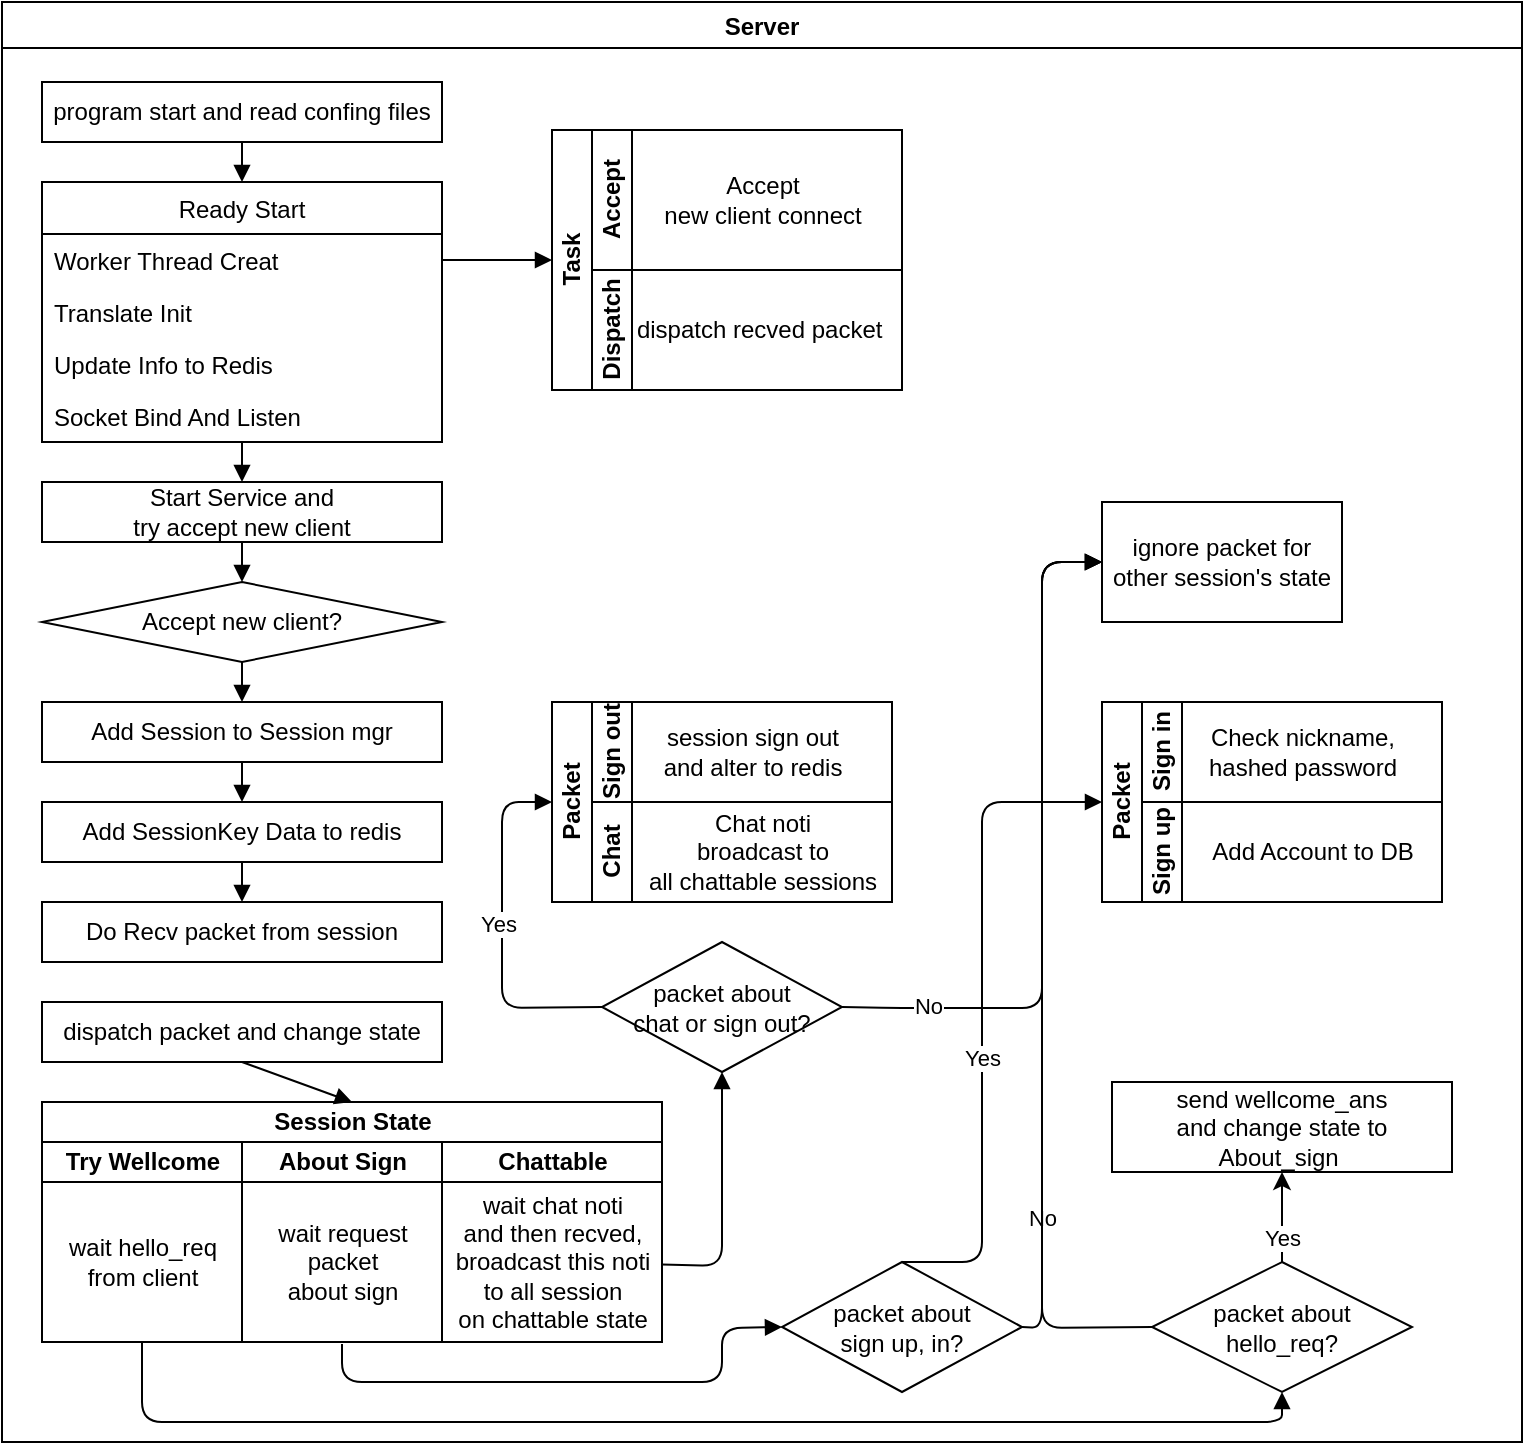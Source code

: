 <mxfile version="14.6.0" type="device"><diagram id="3Poo7cvYuUoZHeYYj45G" name="Page-1"><mxGraphModel dx="1422" dy="705" grid="1" gridSize="10" guides="1" tooltips="1" connect="1" arrows="1" fold="1" page="1" pageScale="1" pageWidth="827" pageHeight="1169" math="0" shadow="0"><root><mxCell id="0"/><mxCell id="1" parent="0"/><mxCell id="juYqiCuoIYiBrrBvZhZB-9" value="Server" style="swimlane;" vertex="1" parent="1"><mxGeometry x="40" y="10" width="760" height="720" as="geometry"/></mxCell><mxCell id="juYqiCuoIYiBrrBvZhZB-10" value="program start and read confing files" style="rounded=0;whiteSpace=wrap;html=1;" vertex="1" parent="juYqiCuoIYiBrrBvZhZB-9"><mxGeometry x="20" y="40" width="200" height="30" as="geometry"/></mxCell><mxCell id="juYqiCuoIYiBrrBvZhZB-12" value="Ready Start" style="swimlane;fontStyle=0;childLayout=stackLayout;horizontal=1;startSize=26;fillColor=none;horizontalStack=0;resizeParent=1;resizeParentMax=0;resizeLast=0;collapsible=1;marginBottom=0;" vertex="1" parent="juYqiCuoIYiBrrBvZhZB-9"><mxGeometry x="20" y="90" width="200" height="130" as="geometry"/></mxCell><mxCell id="juYqiCuoIYiBrrBvZhZB-13" value="Worker Thread Creat" style="text;strokeColor=none;fillColor=none;align=left;verticalAlign=top;spacingLeft=4;spacingRight=4;overflow=hidden;rotatable=0;points=[[0,0.5],[1,0.5]];portConstraint=eastwest;" vertex="1" parent="juYqiCuoIYiBrrBvZhZB-12"><mxGeometry y="26" width="200" height="26" as="geometry"/></mxCell><mxCell id="juYqiCuoIYiBrrBvZhZB-14" value="Translate Init" style="text;strokeColor=none;fillColor=none;align=left;verticalAlign=top;spacingLeft=4;spacingRight=4;overflow=hidden;rotatable=0;points=[[0,0.5],[1,0.5]];portConstraint=eastwest;" vertex="1" parent="juYqiCuoIYiBrrBvZhZB-12"><mxGeometry y="52" width="200" height="26" as="geometry"/></mxCell><mxCell id="juYqiCuoIYiBrrBvZhZB-21" value="Update Info to Redis" style="text;strokeColor=none;fillColor=none;align=left;verticalAlign=top;spacingLeft=4;spacingRight=4;overflow=hidden;rotatable=0;points=[[0,0.5],[1,0.5]];portConstraint=eastwest;" vertex="1" parent="juYqiCuoIYiBrrBvZhZB-12"><mxGeometry y="78" width="200" height="26" as="geometry"/></mxCell><mxCell id="juYqiCuoIYiBrrBvZhZB-15" value="Socket Bind And Listen" style="text;strokeColor=none;fillColor=none;align=left;verticalAlign=top;spacingLeft=4;spacingRight=4;overflow=hidden;rotatable=0;points=[[0,0.5],[1,0.5]];portConstraint=eastwest;" vertex="1" parent="juYqiCuoIYiBrrBvZhZB-12"><mxGeometry y="104" width="200" height="26" as="geometry"/></mxCell><mxCell id="juYqiCuoIYiBrrBvZhZB-27" value="Start Service and &lt;br&gt;try accept new client" style="rounded=0;whiteSpace=wrap;html=1;" vertex="1" parent="juYqiCuoIYiBrrBvZhZB-9"><mxGeometry x="20" y="240" width="200" height="30" as="geometry"/></mxCell><mxCell id="juYqiCuoIYiBrrBvZhZB-29" value="Accept new client?" style="rhombus;whiteSpace=wrap;html=1;" vertex="1" parent="juYqiCuoIYiBrrBvZhZB-9"><mxGeometry x="20" y="290" width="200" height="40" as="geometry"/></mxCell><mxCell id="juYqiCuoIYiBrrBvZhZB-30" value="Add Session to Session mgr" style="rounded=0;whiteSpace=wrap;html=1;" vertex="1" parent="juYqiCuoIYiBrrBvZhZB-9"><mxGeometry x="20" y="350" width="200" height="30" as="geometry"/></mxCell><mxCell id="juYqiCuoIYiBrrBvZhZB-31" value="Add SessionKey Data to redis" style="rounded=0;whiteSpace=wrap;html=1;" vertex="1" parent="juYqiCuoIYiBrrBvZhZB-9"><mxGeometry x="20" y="400" width="200" height="30" as="geometry"/></mxCell><mxCell id="juYqiCuoIYiBrrBvZhZB-32" value="Do Recv packet from session" style="rounded=0;whiteSpace=wrap;html=1;" vertex="1" parent="juYqiCuoIYiBrrBvZhZB-9"><mxGeometry x="20" y="450" width="200" height="30" as="geometry"/></mxCell><mxCell id="juYqiCuoIYiBrrBvZhZB-33" value="" style="endArrow=block;endFill=1;endSize=6;html=1;exitX=0.5;exitY=1;exitDx=0;exitDy=0;entryX=0.5;entryY=0;entryDx=0;entryDy=0;" edge="1" parent="juYqiCuoIYiBrrBvZhZB-9" source="juYqiCuoIYiBrrBvZhZB-10" target="juYqiCuoIYiBrrBvZhZB-12"><mxGeometry width="100" relative="1" as="geometry"><mxPoint x="320" y="340" as="sourcePoint"/><mxPoint x="420" y="340" as="targetPoint"/></mxGeometry></mxCell><mxCell id="juYqiCuoIYiBrrBvZhZB-34" value="" style="endArrow=block;endFill=1;endSize=6;html=1;entryX=0.5;entryY=0;entryDx=0;entryDy=0;" edge="1" parent="juYqiCuoIYiBrrBvZhZB-9" target="juYqiCuoIYiBrrBvZhZB-27"><mxGeometry width="100" relative="1" as="geometry"><mxPoint x="120" y="220" as="sourcePoint"/><mxPoint x="420" y="340" as="targetPoint"/></mxGeometry></mxCell><mxCell id="juYqiCuoIYiBrrBvZhZB-35" value="" style="endArrow=block;endFill=1;endSize=6;html=1;exitX=0.5;exitY=1;exitDx=0;exitDy=0;entryX=0.5;entryY=0;entryDx=0;entryDy=0;" edge="1" parent="juYqiCuoIYiBrrBvZhZB-9" source="juYqiCuoIYiBrrBvZhZB-27" target="juYqiCuoIYiBrrBvZhZB-29"><mxGeometry width="100" relative="1" as="geometry"><mxPoint x="320" y="340" as="sourcePoint"/><mxPoint x="420" y="340" as="targetPoint"/></mxGeometry></mxCell><mxCell id="juYqiCuoIYiBrrBvZhZB-36" value="" style="endArrow=block;endFill=1;endSize=6;html=1;exitX=0.5;exitY=1;exitDx=0;exitDy=0;entryX=0.5;entryY=0;entryDx=0;entryDy=0;" edge="1" parent="juYqiCuoIYiBrrBvZhZB-9" source="juYqiCuoIYiBrrBvZhZB-29" target="juYqiCuoIYiBrrBvZhZB-30"><mxGeometry width="100" relative="1" as="geometry"><mxPoint x="320" y="340" as="sourcePoint"/><mxPoint x="420" y="340" as="targetPoint"/></mxGeometry></mxCell><mxCell id="juYqiCuoIYiBrrBvZhZB-37" value="" style="endArrow=block;endFill=1;endSize=6;html=1;exitX=0.5;exitY=1;exitDx=0;exitDy=0;entryX=0.5;entryY=0;entryDx=0;entryDy=0;" edge="1" parent="juYqiCuoIYiBrrBvZhZB-9" source="juYqiCuoIYiBrrBvZhZB-30" target="juYqiCuoIYiBrrBvZhZB-31"><mxGeometry width="100" relative="1" as="geometry"><mxPoint x="320" y="340" as="sourcePoint"/><mxPoint x="420" y="340" as="targetPoint"/></mxGeometry></mxCell><mxCell id="juYqiCuoIYiBrrBvZhZB-38" value="" style="endArrow=block;endFill=1;endSize=6;html=1;exitX=0.5;exitY=1;exitDx=0;exitDy=0;entryX=0.5;entryY=0;entryDx=0;entryDy=0;" edge="1" parent="juYqiCuoIYiBrrBvZhZB-9" source="juYqiCuoIYiBrrBvZhZB-31" target="juYqiCuoIYiBrrBvZhZB-32"><mxGeometry width="100" relative="1" as="geometry"><mxPoint x="320" y="340" as="sourcePoint"/><mxPoint x="420" y="340" as="targetPoint"/></mxGeometry></mxCell><mxCell id="juYqiCuoIYiBrrBvZhZB-40" value="Session State" style="swimlane;html=1;childLayout=stackLayout;resizeParent=1;resizeParentMax=0;startSize=20;" vertex="1" parent="juYqiCuoIYiBrrBvZhZB-9"><mxGeometry x="20" y="550" width="310" height="120" as="geometry"/></mxCell><mxCell id="juYqiCuoIYiBrrBvZhZB-41" value="Try Wellcome" style="swimlane;html=1;startSize=20;" vertex="1" parent="juYqiCuoIYiBrrBvZhZB-40"><mxGeometry y="20" width="100" height="100" as="geometry"/></mxCell><mxCell id="juYqiCuoIYiBrrBvZhZB-47" value="wait hello_req &lt;br&gt;from client" style="text;html=1;align=center;verticalAlign=middle;resizable=0;points=[];autosize=1;strokeColor=none;" vertex="1" parent="juYqiCuoIYiBrrBvZhZB-41"><mxGeometry x="5" y="45" width="90" height="30" as="geometry"/></mxCell><mxCell id="juYqiCuoIYiBrrBvZhZB-42" value="About Sign" style="swimlane;html=1;startSize=20;" vertex="1" parent="juYqiCuoIYiBrrBvZhZB-40"><mxGeometry x="100" y="20" width="100" height="100" as="geometry"/></mxCell><mxCell id="juYqiCuoIYiBrrBvZhZB-48" value="wait request &lt;br&gt;packet &lt;br&gt;about sign" style="text;html=1;align=center;verticalAlign=middle;resizable=0;points=[];autosize=1;strokeColor=none;" vertex="1" parent="juYqiCuoIYiBrrBvZhZB-42"><mxGeometry x="10" y="35" width="80" height="50" as="geometry"/></mxCell><mxCell id="juYqiCuoIYiBrrBvZhZB-43" value="Chattable" style="swimlane;html=1;startSize=20;" vertex="1" parent="juYqiCuoIYiBrrBvZhZB-40"><mxGeometry x="200" y="20" width="110" height="100" as="geometry"/></mxCell><mxCell id="juYqiCuoIYiBrrBvZhZB-49" value="wait chat noti &lt;br&gt;and then recved, &lt;br&gt;broadcast this noti &lt;br&gt;to all session &lt;br&gt;on chattable state" style="text;html=1;align=center;verticalAlign=middle;resizable=0;points=[];autosize=1;strokeColor=none;" vertex="1" parent="juYqiCuoIYiBrrBvZhZB-43"><mxGeometry y="20" width="110" height="80" as="geometry"/></mxCell><mxCell id="juYqiCuoIYiBrrBvZhZB-45" value="dispatch packet and change state" style="rounded=0;whiteSpace=wrap;html=1;" vertex="1" parent="juYqiCuoIYiBrrBvZhZB-9"><mxGeometry x="20" y="500" width="200" height="30" as="geometry"/></mxCell><mxCell id="juYqiCuoIYiBrrBvZhZB-46" value="" style="endArrow=block;endFill=1;endSize=6;html=1;exitX=0.5;exitY=1;exitDx=0;exitDy=0;entryX=0.5;entryY=0;entryDx=0;entryDy=0;" edge="1" parent="juYqiCuoIYiBrrBvZhZB-9" source="juYqiCuoIYiBrrBvZhZB-45" target="juYqiCuoIYiBrrBvZhZB-40"><mxGeometry width="100" relative="1" as="geometry"><mxPoint x="20" y="440" as="sourcePoint"/><mxPoint x="120" y="440" as="targetPoint"/><Array as="points"/></mxGeometry></mxCell><mxCell id="juYqiCuoIYiBrrBvZhZB-55" value="packet about &lt;br&gt;sign up, in?" style="rhombus;whiteSpace=wrap;html=1;" vertex="1" parent="juYqiCuoIYiBrrBvZhZB-9"><mxGeometry x="390" y="630" width="120" height="65" as="geometry"/></mxCell><mxCell id="juYqiCuoIYiBrrBvZhZB-57" value="packet about &lt;br&gt;hello_req?" style="rhombus;whiteSpace=wrap;html=1;" vertex="1" parent="juYqiCuoIYiBrrBvZhZB-9"><mxGeometry x="575" y="630" width="130" height="65" as="geometry"/></mxCell><mxCell id="juYqiCuoIYiBrrBvZhZB-59" value="send wellcome_ans&lt;br&gt;and change state to About_sign&amp;nbsp;" style="rounded=0;whiteSpace=wrap;html=1;" vertex="1" parent="juYqiCuoIYiBrrBvZhZB-9"><mxGeometry x="555" y="540" width="170" height="45" as="geometry"/></mxCell><mxCell id="juYqiCuoIYiBrrBvZhZB-58" value="" style="endArrow=classic;html=1;exitX=0.5;exitY=0;exitDx=0;exitDy=0;" edge="1" parent="juYqiCuoIYiBrrBvZhZB-9" source="juYqiCuoIYiBrrBvZhZB-57" target="juYqiCuoIYiBrrBvZhZB-59"><mxGeometry width="50" height="50" relative="1" as="geometry"><mxPoint x="40" y="440" as="sourcePoint"/><mxPoint x="640" y="590" as="targetPoint"/></mxGeometry></mxCell><mxCell id="juYqiCuoIYiBrrBvZhZB-77" value="Yes" style="edgeLabel;html=1;align=center;verticalAlign=middle;resizable=0;points=[];" vertex="1" connectable="0" parent="juYqiCuoIYiBrrBvZhZB-58"><mxGeometry x="-0.467" relative="1" as="geometry"><mxPoint as="offset"/></mxGeometry></mxCell><mxCell id="juYqiCuoIYiBrrBvZhZB-60" value="packet about &lt;br&gt;chat or sign out?" style="rhombus;whiteSpace=wrap;html=1;" vertex="1" parent="juYqiCuoIYiBrrBvZhZB-9"><mxGeometry x="300" y="470" width="120" height="65" as="geometry"/></mxCell><mxCell id="juYqiCuoIYiBrrBvZhZB-52" value="" style="endArrow=block;endFill=1;endSize=6;html=1;entryX=0.5;entryY=1;entryDx=0;entryDy=0;" edge="1" parent="juYqiCuoIYiBrrBvZhZB-9" source="juYqiCuoIYiBrrBvZhZB-49" target="juYqiCuoIYiBrrBvZhZB-60"><mxGeometry width="100" relative="1" as="geometry"><mxPoint x="20" y="390" as="sourcePoint"/><mxPoint x="360" y="370" as="targetPoint"/><Array as="points"><mxPoint x="360" y="632"/></Array></mxGeometry></mxCell><mxCell id="juYqiCuoIYiBrrBvZhZB-62" value="Packet" style="swimlane;html=1;childLayout=stackLayout;resizeParent=1;resizeParentMax=0;horizontal=0;startSize=20;horizontalStack=0;" vertex="1" parent="juYqiCuoIYiBrrBvZhZB-9"><mxGeometry x="275" y="350" width="170" height="100" as="geometry"/></mxCell><mxCell id="juYqiCuoIYiBrrBvZhZB-63" value="Sign out" style="swimlane;html=1;startSize=20;horizontal=0;" vertex="1" parent="juYqiCuoIYiBrrBvZhZB-62"><mxGeometry x="20" width="150" height="50" as="geometry"/></mxCell><mxCell id="juYqiCuoIYiBrrBvZhZB-66" value="session sign out &lt;br&gt;and alter to redis" style="text;html=1;align=center;verticalAlign=middle;resizable=0;points=[];autosize=1;strokeColor=none;" vertex="1" parent="juYqiCuoIYiBrrBvZhZB-63"><mxGeometry x="30" y="10" width="100" height="30" as="geometry"/></mxCell><mxCell id="juYqiCuoIYiBrrBvZhZB-64" value="Chat" style="swimlane;html=1;startSize=20;horizontal=0;" vertex="1" parent="juYqiCuoIYiBrrBvZhZB-62"><mxGeometry x="20" y="50" width="150" height="50" as="geometry"/></mxCell><mxCell id="juYqiCuoIYiBrrBvZhZB-67" value="Chat noti &lt;br&gt;broadcast to &lt;br&gt;all chattable sessions" style="text;html=1;align=center;verticalAlign=middle;resizable=0;points=[];autosize=1;strokeColor=none;" vertex="1" parent="juYqiCuoIYiBrrBvZhZB-64"><mxGeometry x="20" width="130" height="50" as="geometry"/></mxCell><mxCell id="juYqiCuoIYiBrrBvZhZB-68" value="" style="endArrow=block;endFill=1;endSize=6;html=1;exitX=0;exitY=0.5;exitDx=0;exitDy=0;entryX=0;entryY=0.5;entryDx=0;entryDy=0;" edge="1" parent="juYqiCuoIYiBrrBvZhZB-9" source="juYqiCuoIYiBrrBvZhZB-60" target="juYqiCuoIYiBrrBvZhZB-62"><mxGeometry width="100" relative="1" as="geometry"><mxPoint x="20" y="380" as="sourcePoint"/><mxPoint x="120" y="380" as="targetPoint"/><Array as="points"><mxPoint x="250" y="503"/><mxPoint x="250" y="400"/></Array></mxGeometry></mxCell><mxCell id="juYqiCuoIYiBrrBvZhZB-76" value="Yes" style="edgeLabel;html=1;align=center;verticalAlign=middle;resizable=0;points=[];" vertex="1" connectable="0" parent="juYqiCuoIYiBrrBvZhZB-68"><mxGeometry x="0.034" y="2" relative="1" as="geometry"><mxPoint as="offset"/></mxGeometry></mxCell><mxCell id="juYqiCuoIYiBrrBvZhZB-69" value="Packet" style="swimlane;html=1;childLayout=stackLayout;resizeParent=1;resizeParentMax=0;horizontal=0;startSize=20;horizontalStack=0;" vertex="1" parent="juYqiCuoIYiBrrBvZhZB-9"><mxGeometry x="550" y="350" width="170" height="100" as="geometry"/></mxCell><mxCell id="juYqiCuoIYiBrrBvZhZB-70" value="Sign in" style="swimlane;html=1;startSize=20;horizontal=0;" vertex="1" parent="juYqiCuoIYiBrrBvZhZB-69"><mxGeometry x="20" width="150" height="50" as="geometry"/></mxCell><mxCell id="juYqiCuoIYiBrrBvZhZB-71" value="Check nickname, &lt;br&gt;hashed password" style="text;html=1;align=center;verticalAlign=middle;resizable=0;points=[];autosize=1;strokeColor=none;" vertex="1" parent="juYqiCuoIYiBrrBvZhZB-70"><mxGeometry x="25" y="10" width="110" height="30" as="geometry"/></mxCell><mxCell id="juYqiCuoIYiBrrBvZhZB-72" value="Sign up" style="swimlane;html=1;startSize=20;horizontal=0;" vertex="1" parent="juYqiCuoIYiBrrBvZhZB-69"><mxGeometry x="20" y="50" width="150" height="50" as="geometry"/></mxCell><mxCell id="juYqiCuoIYiBrrBvZhZB-73" value="Add Account to DB" style="text;html=1;align=center;verticalAlign=middle;resizable=0;points=[];autosize=1;strokeColor=none;" vertex="1" parent="juYqiCuoIYiBrrBvZhZB-72"><mxGeometry x="25" y="15" width="120" height="20" as="geometry"/></mxCell><mxCell id="juYqiCuoIYiBrrBvZhZB-74" value="" style="endArrow=block;endFill=1;endSize=6;html=1;exitX=0.5;exitY=0;exitDx=0;exitDy=0;entryX=0;entryY=0.5;entryDx=0;entryDy=0;" edge="1" parent="juYqiCuoIYiBrrBvZhZB-9" source="juYqiCuoIYiBrrBvZhZB-55" target="juYqiCuoIYiBrrBvZhZB-69"><mxGeometry width="100" relative="1" as="geometry"><mxPoint x="20" y="380" as="sourcePoint"/><mxPoint x="120" y="380" as="targetPoint"/><Array as="points"><mxPoint x="490" y="630"/><mxPoint x="490" y="400"/></Array></mxGeometry></mxCell><mxCell id="juYqiCuoIYiBrrBvZhZB-75" value="Yes" style="edgeLabel;html=1;align=center;verticalAlign=middle;resizable=0;points=[];" vertex="1" connectable="0" parent="juYqiCuoIYiBrrBvZhZB-74"><mxGeometry x="-0.139" relative="1" as="geometry"><mxPoint as="offset"/></mxGeometry></mxCell><mxCell id="juYqiCuoIYiBrrBvZhZB-78" value="ignore packet for other session's state" style="rounded=0;whiteSpace=wrap;html=1;" vertex="1" parent="juYqiCuoIYiBrrBvZhZB-9"><mxGeometry x="550" y="250" width="120" height="60" as="geometry"/></mxCell><mxCell id="juYqiCuoIYiBrrBvZhZB-79" value="" style="endArrow=block;endFill=1;endSize=6;html=1;exitX=1;exitY=0.5;exitDx=0;exitDy=0;entryX=0;entryY=0.5;entryDx=0;entryDy=0;" edge="1" parent="juYqiCuoIYiBrrBvZhZB-9" source="juYqiCuoIYiBrrBvZhZB-60" target="juYqiCuoIYiBrrBvZhZB-78"><mxGeometry width="100" relative="1" as="geometry"><mxPoint x="20" y="380" as="sourcePoint"/><mxPoint x="120" y="380" as="targetPoint"/><Array as="points"><mxPoint x="450" y="503"/><mxPoint x="520" y="503"/><mxPoint x="520" y="280"/></Array></mxGeometry></mxCell><mxCell id="juYqiCuoIYiBrrBvZhZB-80" value="No" style="edgeLabel;html=1;align=center;verticalAlign=middle;resizable=0;points=[];" vertex="1" connectable="0" parent="juYqiCuoIYiBrrBvZhZB-79"><mxGeometry x="-0.756" y="1" relative="1" as="geometry"><mxPoint as="offset"/></mxGeometry></mxCell><mxCell id="juYqiCuoIYiBrrBvZhZB-82" value="" style="endArrow=block;endFill=1;endSize=6;html=1;exitX=1;exitY=0.5;exitDx=0;exitDy=0;entryX=0;entryY=0.5;entryDx=0;entryDy=0;" edge="1" parent="juYqiCuoIYiBrrBvZhZB-9" source="juYqiCuoIYiBrrBvZhZB-55" target="juYqiCuoIYiBrrBvZhZB-78"><mxGeometry width="100" relative="1" as="geometry"><mxPoint x="20" y="380" as="sourcePoint"/><mxPoint x="120" y="380" as="targetPoint"/><Array as="points"><mxPoint x="520" y="663"/><mxPoint x="520" y="280"/></Array></mxGeometry></mxCell><mxCell id="juYqiCuoIYiBrrBvZhZB-83" value="No" style="edgeLabel;html=1;align=center;verticalAlign=middle;resizable=0;points=[];" vertex="1" connectable="0" parent="juYqiCuoIYiBrrBvZhZB-82"><mxGeometry x="-0.693" relative="1" as="geometry"><mxPoint as="offset"/></mxGeometry></mxCell><mxCell id="juYqiCuoIYiBrrBvZhZB-84" value="" style="endArrow=block;endFill=1;endSize=6;html=1;exitX=0;exitY=0.5;exitDx=0;exitDy=0;entryX=0;entryY=0.5;entryDx=0;entryDy=0;" edge="1" parent="juYqiCuoIYiBrrBvZhZB-9" source="juYqiCuoIYiBrrBvZhZB-57" target="juYqiCuoIYiBrrBvZhZB-78"><mxGeometry width="100" relative="1" as="geometry"><mxPoint x="20" y="380" as="sourcePoint"/><mxPoint x="120" y="380" as="targetPoint"/><Array as="points"><mxPoint x="520" y="663"/><mxPoint x="520" y="280"/></Array></mxGeometry></mxCell><mxCell id="juYqiCuoIYiBrrBvZhZB-85" value="Task" style="swimlane;html=1;childLayout=stackLayout;resizeParent=1;resizeParentMax=0;horizontal=0;startSize=20;horizontalStack=0;" vertex="1" parent="juYqiCuoIYiBrrBvZhZB-9"><mxGeometry x="275" y="64" width="175" height="130" as="geometry"/></mxCell><mxCell id="juYqiCuoIYiBrrBvZhZB-86" value="Accept" style="swimlane;html=1;startSize=20;horizontal=0;" vertex="1" parent="juYqiCuoIYiBrrBvZhZB-85"><mxGeometry x="20" width="155" height="70" as="geometry"/></mxCell><mxCell id="juYqiCuoIYiBrrBvZhZB-90" value="Accept &lt;br&gt;new client connect" style="text;html=1;align=center;verticalAlign=middle;resizable=0;points=[];autosize=1;strokeColor=none;" vertex="1" parent="juYqiCuoIYiBrrBvZhZB-86"><mxGeometry x="30" y="20" width="110" height="30" as="geometry"/></mxCell><mxCell id="juYqiCuoIYiBrrBvZhZB-88" value="Dispatch" style="swimlane;html=1;startSize=20;horizontal=0;" vertex="1" parent="juYqiCuoIYiBrrBvZhZB-85"><mxGeometry x="20" y="70" width="155" height="60" as="geometry"><mxRectangle x="20" y="70" width="150" height="20" as="alternateBounds"/></mxGeometry></mxCell><mxCell id="juYqiCuoIYiBrrBvZhZB-91" value="dispatch recved packet&amp;nbsp;" style="text;html=1;align=center;verticalAlign=middle;resizable=0;points=[];autosize=1;strokeColor=none;" vertex="1" parent="juYqiCuoIYiBrrBvZhZB-88"><mxGeometry x="15" y="20" width="140" height="20" as="geometry"/></mxCell><mxCell id="juYqiCuoIYiBrrBvZhZB-89" value="" style="endArrow=block;endFill=1;endSize=6;html=1;entryX=0;entryY=0.5;entryDx=0;entryDy=0;exitX=1;exitY=0.5;exitDx=0;exitDy=0;" edge="1" parent="juYqiCuoIYiBrrBvZhZB-9" source="juYqiCuoIYiBrrBvZhZB-13" target="juYqiCuoIYiBrrBvZhZB-85"><mxGeometry width="100" relative="1" as="geometry"><mxPoint x="140" y="180" as="sourcePoint"/><mxPoint x="240" y="180" as="targetPoint"/></mxGeometry></mxCell><mxCell id="juYqiCuoIYiBrrBvZhZB-50" value="" style="endArrow=block;endFill=1;endSize=6;html=1;entryX=0.5;entryY=1;entryDx=0;entryDy=0;" edge="1" parent="1" target="juYqiCuoIYiBrrBvZhZB-57"><mxGeometry width="100" relative="1" as="geometry"><mxPoint x="110" y="680" as="sourcePoint"/><mxPoint x="150" y="720" as="targetPoint"/><Array as="points"><mxPoint x="110" y="720"/><mxPoint x="680" y="720"/></Array></mxGeometry></mxCell><mxCell id="juYqiCuoIYiBrrBvZhZB-51" value="" style="endArrow=block;endFill=1;endSize=6;html=1;entryX=0;entryY=0.5;entryDx=0;entryDy=0;" edge="1" parent="1" target="juYqiCuoIYiBrrBvZhZB-55"><mxGeometry width="100" relative="1" as="geometry"><mxPoint x="210" y="681" as="sourcePoint"/><mxPoint x="260" y="700" as="targetPoint"/><Array as="points"><mxPoint x="210" y="700"/><mxPoint x="400" y="700"/><mxPoint x="400" y="673"/></Array></mxGeometry></mxCell></root></mxGraphModel></diagram></mxfile>